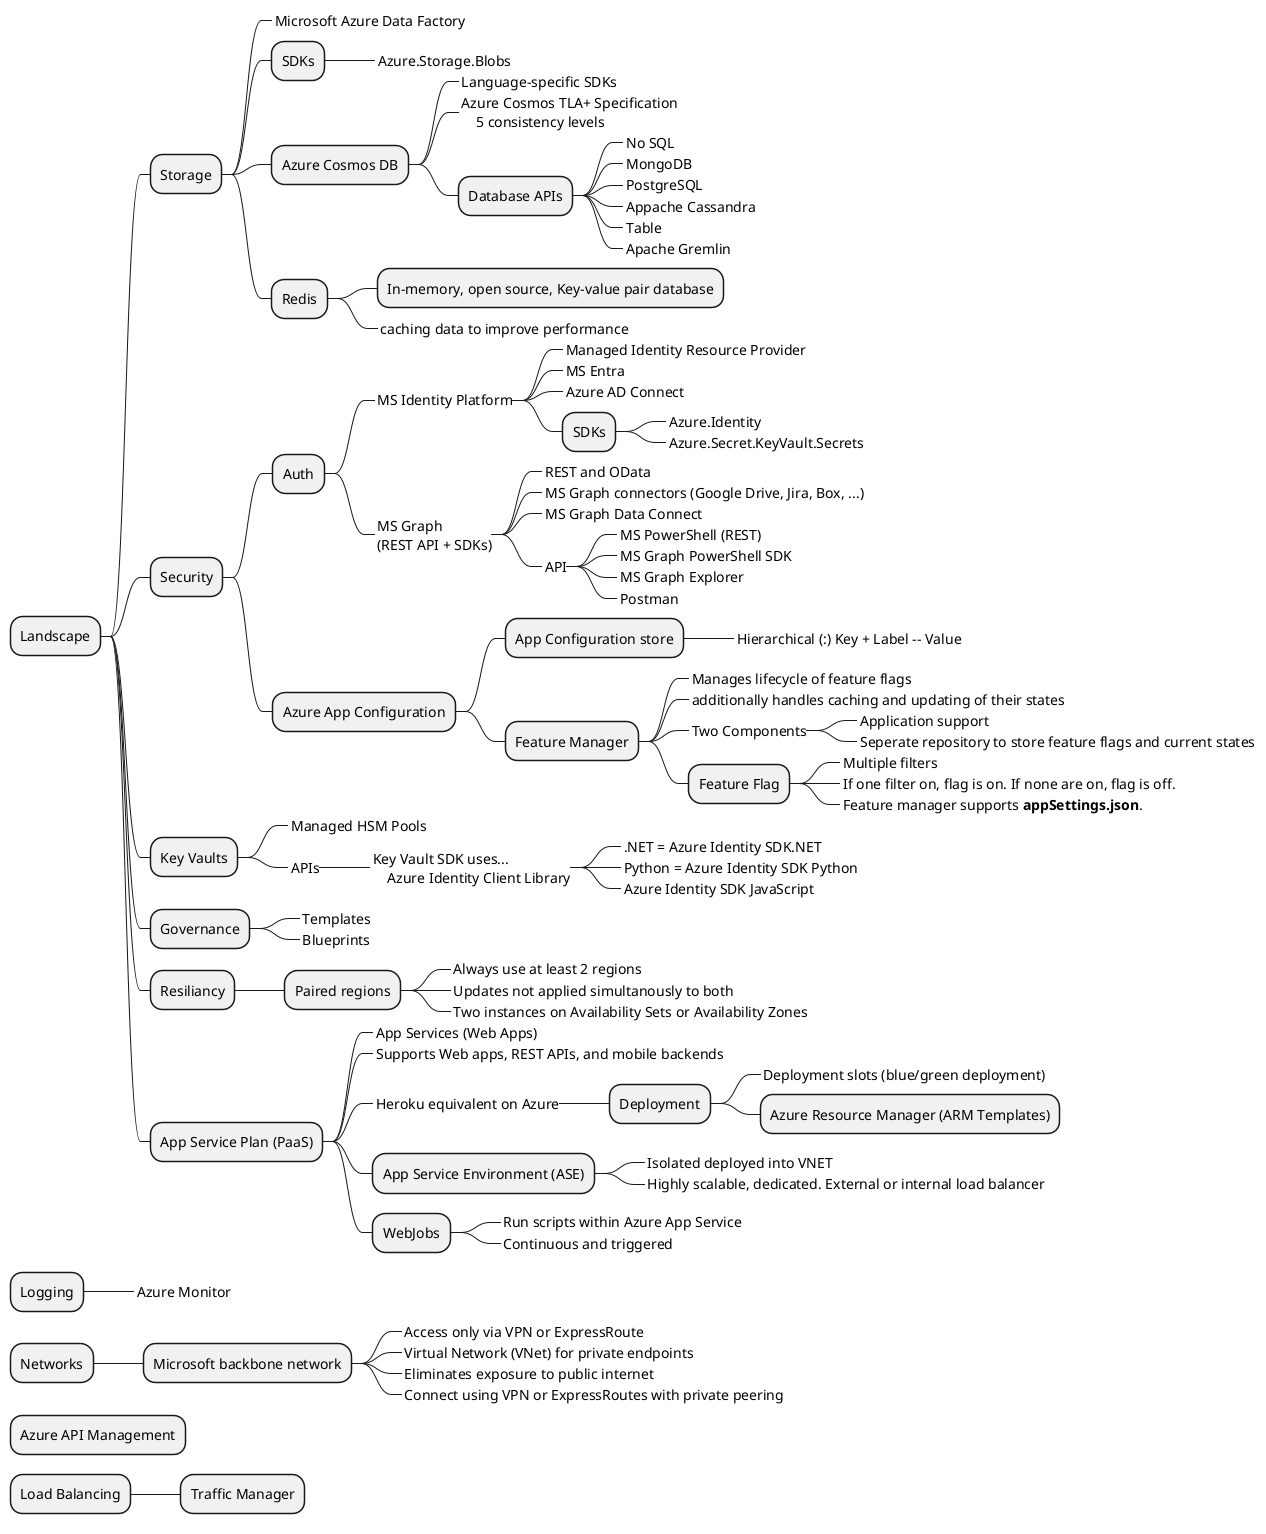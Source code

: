 @startmindmap "Landscape"

+ Landscape
++ Storage
+++_ Microsoft Azure Data Factory
+++ SDKs
++++_ Azure.Storage.Blobs

+++ Azure Cosmos DB
++++_ Language-specific SDKs
++++_ Azure Cosmos TLA+ Specification\n    5 consistency levels
++++ Database APIs
+++++_ No SQL
+++++_ MongoDB
+++++_ PostgreSQL
+++++_ Appache Cassandra
+++++_ Table
+++++_ Apache Gremlin

+++ Redis
++++ In-memory, open source, Key-value pair database
++++_ caching data to improve performance
++ Security
+++ Auth
++++_ MS Identity Platform
+++++_ Managed Identity Resource Provider
+++++_ MS Entra
+++++_ Azure AD Connect
+++++ SDKs
++++++_ Azure.Identity
++++++_ Azure.Secret.KeyVault.Secrets
++++_ MS Graph\n(REST API + SDKs)
+++++_ REST and OData
+++++_ MS Graph connectors (Google Drive, Jira, Box, ...)
+++++_ MS Graph Data Connect
+++++_ API
++++++_ MS PowerShell (REST)
++++++_ MS Graph PowerShell SDK
++++++_ MS Graph Explorer
++++++_ Postman
+++ Azure App Configuration
++++ App Configuration store
+++++_ Hierarchical (:) Key + Label -- Value
++++ Feature Manager
+++++_ Manages lifecycle of feature flags
+++++_ additionally handles caching and updating of their states
+++++_ Two Components
++++++_ Application support
++++++_ Seperate repository to store feature flags and current states
+++++ Feature Flag
++++++_ Multiple filters
++++++_ If one filter on, flag is on. If none are on, flag is off.
++++++_ Feature manager supports **appSettings.json**.


++ Key Vaults
+++_ Managed HSM Pools
+++_ APIs
++++_ Key Vault SDK uses...\n    Azure Identity Client Library
+++++_ .NET = Azure Identity SDK.NET
+++++_ Python = Azure Identity SDK Python
+++++_ Azure Identity SDK JavaScript

++ Governance
+++_ Templates
+++_ Blueprints

++ Resiliancy
+++ Paired regions
++++_ Always use at least 2 regions
++++_ Updates not applied simultanously to both
++++_ Two instances on Availability Sets or Availability Zones

++ App Service Plan (PaaS)
+++_ App Services (Web Apps)
+++_ Supports Web apps, REST APIs, and mobile backends
+++_ Heroku equivalent on Azure
++++ Deployment
+++++_ Deployment slots (blue/green deployment)
+++++ Azure Resource Manager (ARM Templates)
+++ App Service Environment (ASE)
++++_ Isolated deployed into VNET
++++_ Highly scalable, dedicated. External or internal load balancer
+++ WebJobs
++++_ Run scripts within Azure App Service
++++_ Continuous and triggered

+ Logging
++_ Azure Monitor

+ Networks
++ Microsoft backbone network
+++_ Access only via VPN or ExpressRoute
+++_ Virtual Network (VNet) for private endpoints
+++_ Eliminates exposure to public internet
+++_ Connect using VPN or ExpressRoutes with private peering

+ Azure API Management

+ Load Balancing
++ Traffic Manager

@endmindmap

